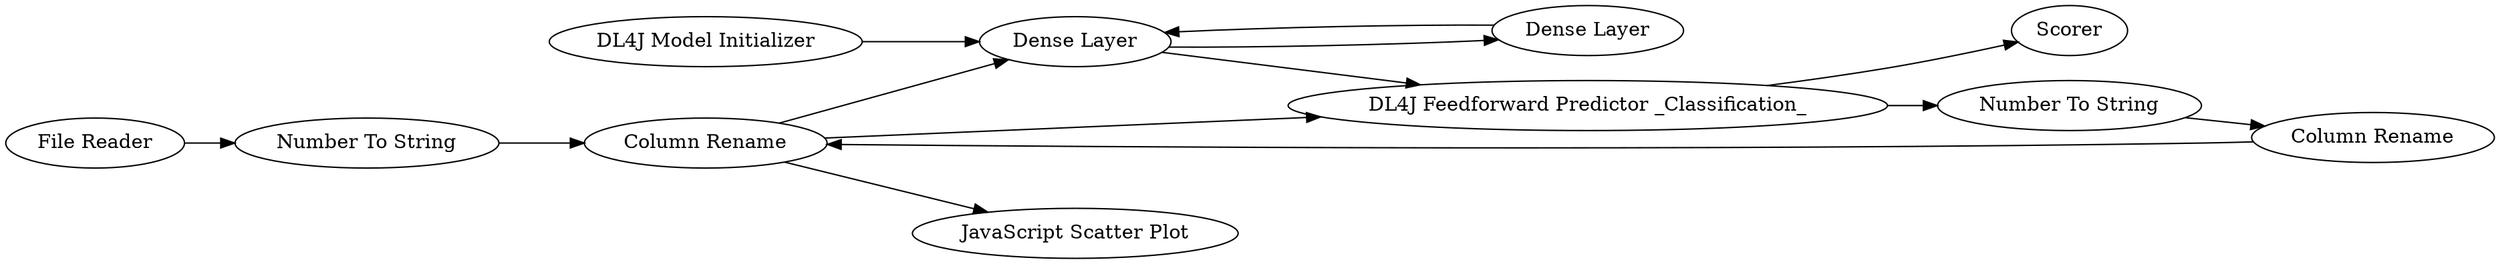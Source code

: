 digraph {
	13 -> 26
	13 -> 1
	12 -> 13
	1 -> 8
	13 -> 20
	26 -> 29
	29 -> 26
	1 -> 10
	26 -> 1
	8 -> 12
	27 -> 26
	11 -> 13
	2 -> 11
	27 [label="DL4J Model Initializer"]
	13 [label="Column Rename"]
	20 [label="JavaScript Scatter Plot"]
	1 [label="DL4J Feedforward Predictor _Classification_"]
	29 [label="Dense Layer"]
	11 [label="Number To String"]
	26 [label="Dense Layer"]
	10 [label=Scorer]
	8 [label="Number To String"]
	2 [label="File Reader"]
	12 [label="Column Rename"]
	rankdir=LR
}
